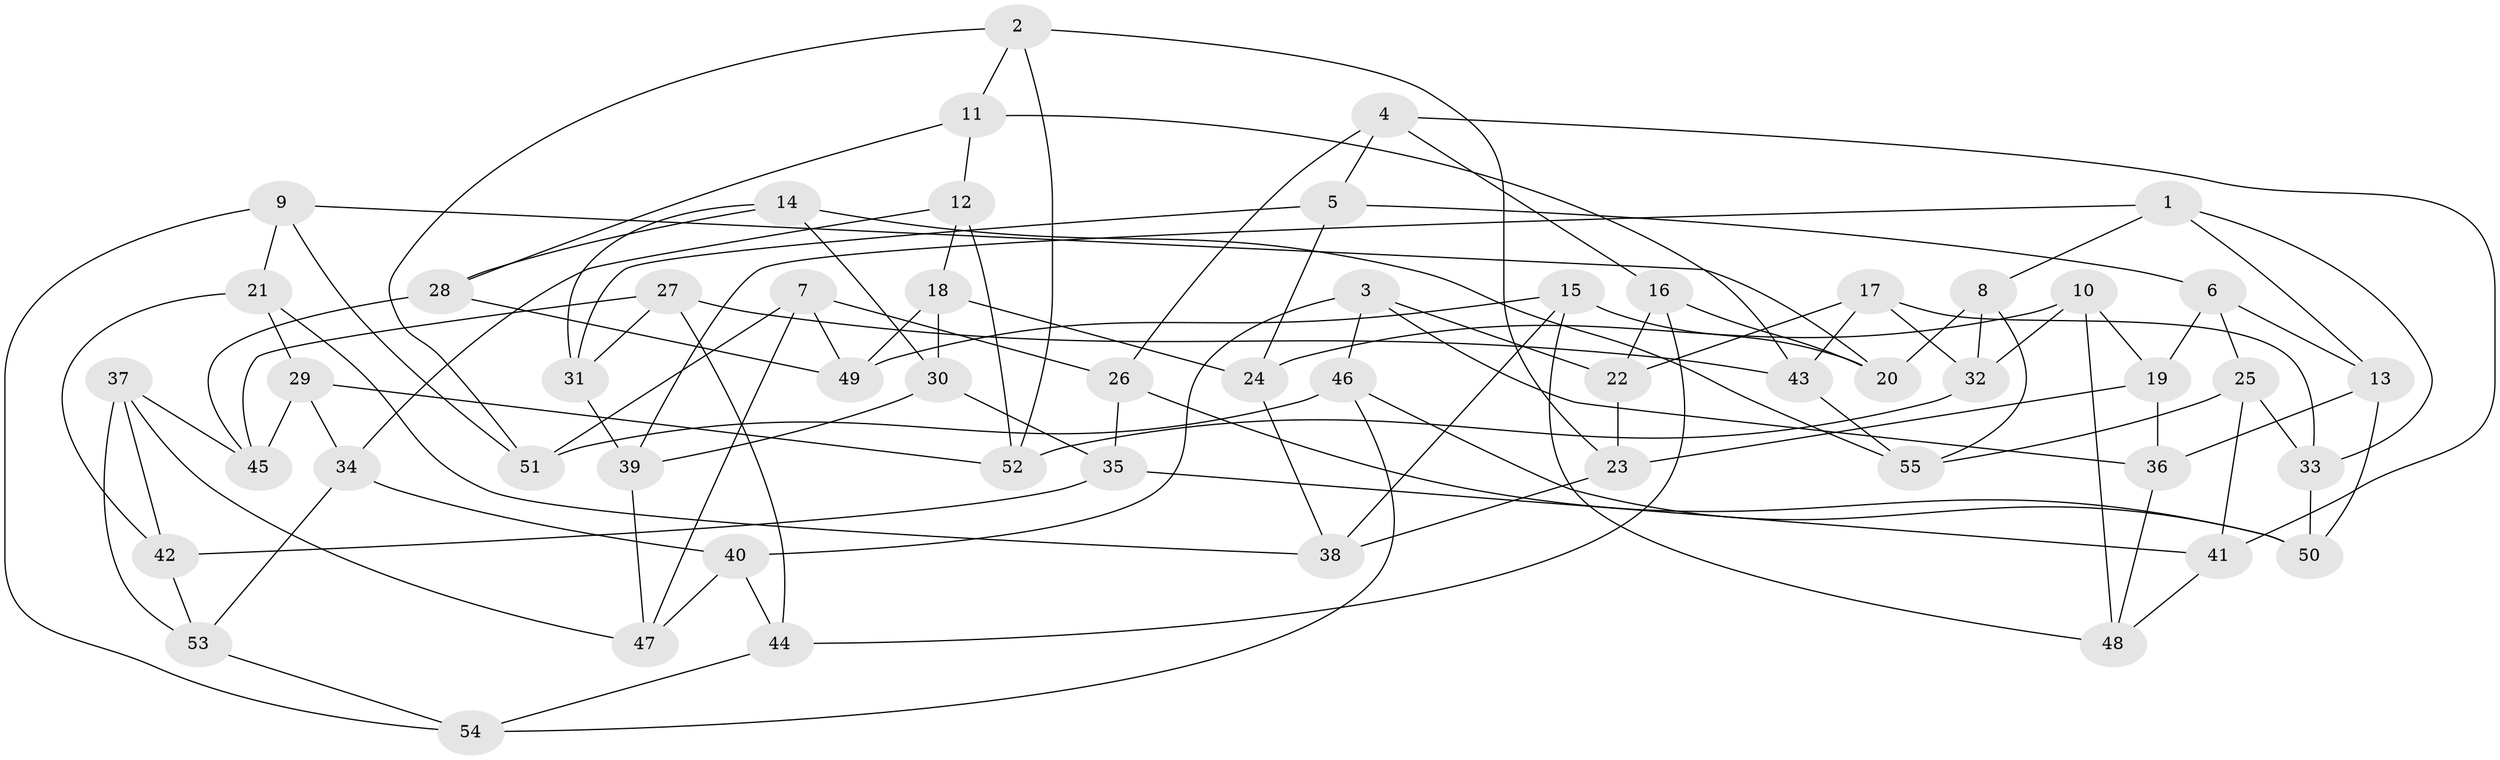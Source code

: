 // coarse degree distribution, {8: 0.18518518518518517, 6: 0.2222222222222222, 11: 0.037037037037037035, 4: 0.37037037037037035, 7: 0.1111111111111111, 3: 0.037037037037037035, 5: 0.037037037037037035}
// Generated by graph-tools (version 1.1) at 2025/20/03/04/25 18:20:53]
// undirected, 55 vertices, 110 edges
graph export_dot {
graph [start="1"]
  node [color=gray90,style=filled];
  1;
  2;
  3;
  4;
  5;
  6;
  7;
  8;
  9;
  10;
  11;
  12;
  13;
  14;
  15;
  16;
  17;
  18;
  19;
  20;
  21;
  22;
  23;
  24;
  25;
  26;
  27;
  28;
  29;
  30;
  31;
  32;
  33;
  34;
  35;
  36;
  37;
  38;
  39;
  40;
  41;
  42;
  43;
  44;
  45;
  46;
  47;
  48;
  49;
  50;
  51;
  52;
  53;
  54;
  55;
  1 -- 13;
  1 -- 39;
  1 -- 33;
  1 -- 8;
  2 -- 52;
  2 -- 51;
  2 -- 11;
  2 -- 23;
  3 -- 36;
  3 -- 40;
  3 -- 46;
  3 -- 22;
  4 -- 26;
  4 -- 41;
  4 -- 5;
  4 -- 16;
  5 -- 24;
  5 -- 6;
  5 -- 31;
  6 -- 13;
  6 -- 25;
  6 -- 19;
  7 -- 49;
  7 -- 26;
  7 -- 47;
  7 -- 51;
  8 -- 55;
  8 -- 32;
  8 -- 20;
  9 -- 21;
  9 -- 20;
  9 -- 51;
  9 -- 54;
  10 -- 48;
  10 -- 24;
  10 -- 19;
  10 -- 32;
  11 -- 12;
  11 -- 43;
  11 -- 28;
  12 -- 34;
  12 -- 52;
  12 -- 18;
  13 -- 36;
  13 -- 50;
  14 -- 30;
  14 -- 55;
  14 -- 31;
  14 -- 28;
  15 -- 20;
  15 -- 49;
  15 -- 38;
  15 -- 48;
  16 -- 20;
  16 -- 22;
  16 -- 44;
  17 -- 33;
  17 -- 22;
  17 -- 32;
  17 -- 43;
  18 -- 24;
  18 -- 49;
  18 -- 30;
  19 -- 23;
  19 -- 36;
  21 -- 29;
  21 -- 42;
  21 -- 38;
  22 -- 23;
  23 -- 38;
  24 -- 38;
  25 -- 33;
  25 -- 55;
  25 -- 41;
  26 -- 35;
  26 -- 50;
  27 -- 44;
  27 -- 45;
  27 -- 43;
  27 -- 31;
  28 -- 45;
  28 -- 49;
  29 -- 34;
  29 -- 45;
  29 -- 52;
  30 -- 35;
  30 -- 39;
  31 -- 39;
  32 -- 52;
  33 -- 50;
  34 -- 53;
  34 -- 40;
  35 -- 42;
  35 -- 41;
  36 -- 48;
  37 -- 53;
  37 -- 45;
  37 -- 47;
  37 -- 42;
  39 -- 47;
  40 -- 47;
  40 -- 44;
  41 -- 48;
  42 -- 53;
  43 -- 55;
  44 -- 54;
  46 -- 54;
  46 -- 51;
  46 -- 50;
  53 -- 54;
}
